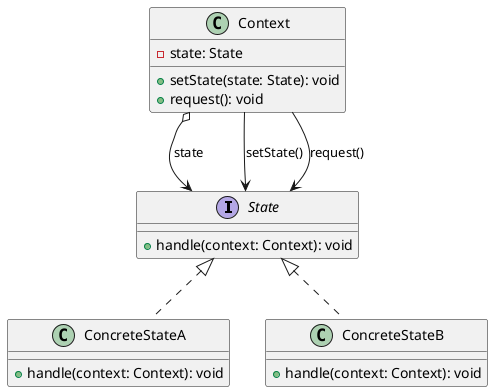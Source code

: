 @startuml
interface State {
    + handle(context: Context): void
}

class Context {
    - state: State
    + setState(state: State): void
    + request(): void
}

class ConcreteStateA {
    + handle(context: Context): void
}

class ConcreteStateB {
    + handle(context: Context): void
}

State <|.. ConcreteStateA
State <|.. ConcreteStateB

Context o--> State : state

Context --> State : setState()
Context --> State : request()

@enduml

